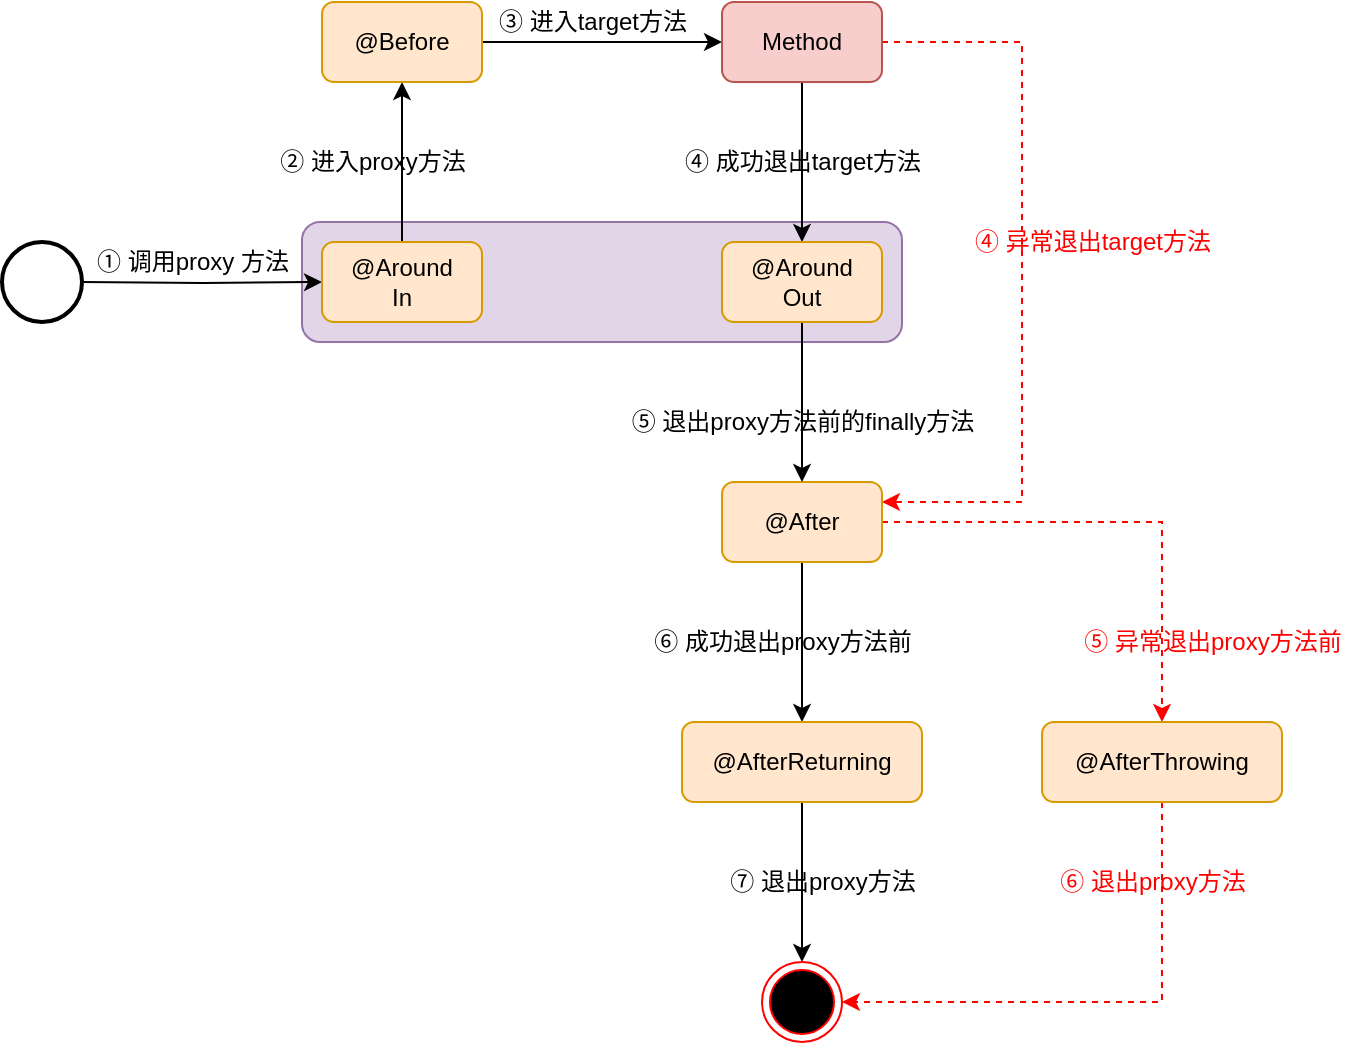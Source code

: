 <mxfile version="12.4.2" type="device" pages="1"><diagram id="06LRD0nOj5T5tR2VTlgL" name="第 1 页"><mxGraphModel dx="1106" dy="830" grid="1" gridSize="10" guides="1" tooltips="1" connect="1" arrows="1" fold="1" page="1" pageScale="1" pageWidth="827" pageHeight="1169" math="0" shadow="0"><root><mxCell id="0"/><mxCell id="1" parent="0"/><mxCell id="excKQb9MMaHgFYNU9SPj-16" value="" style="rounded=1;whiteSpace=wrap;html=1;fillColor=#e1d5e7;strokeColor=#9673a6;" vertex="1" parent="1"><mxGeometry x="230" y="190" width="300" height="60" as="geometry"/></mxCell><mxCell id="excKQb9MMaHgFYNU9SPj-3" style="edgeStyle=orthogonalEdgeStyle;rounded=0;orthogonalLoop=1;jettySize=auto;html=1;entryX=0;entryY=0.5;entryDx=0;entryDy=0;" edge="1" parent="1" target="excKQb9MMaHgFYNU9SPj-2"><mxGeometry relative="1" as="geometry"><mxPoint x="120" y="220" as="sourcePoint"/></mxGeometry></mxCell><mxCell id="excKQb9MMaHgFYNU9SPj-5" style="rounded=0;orthogonalLoop=1;jettySize=auto;html=1;" edge="1" parent="1" source="excKQb9MMaHgFYNU9SPj-2" target="excKQb9MMaHgFYNU9SPj-4"><mxGeometry relative="1" as="geometry"/></mxCell><mxCell id="excKQb9MMaHgFYNU9SPj-2" value="@Around&lt;br&gt;In" style="rounded=1;whiteSpace=wrap;html=1;fillColor=#ffe6cc;strokeColor=#d79b00;" vertex="1" parent="1"><mxGeometry x="240" y="200" width="80" height="40" as="geometry"/></mxCell><mxCell id="excKQb9MMaHgFYNU9SPj-7" style="edgeStyle=none;rounded=0;orthogonalLoop=1;jettySize=auto;html=1;" edge="1" parent="1" source="excKQb9MMaHgFYNU9SPj-4" target="excKQb9MMaHgFYNU9SPj-6"><mxGeometry relative="1" as="geometry"/></mxCell><mxCell id="excKQb9MMaHgFYNU9SPj-4" value="@Before" style="rounded=1;whiteSpace=wrap;html=1;fillColor=#ffe6cc;strokeColor=#d79b00;" vertex="1" parent="1"><mxGeometry x="240" y="80" width="80" height="40" as="geometry"/></mxCell><mxCell id="excKQb9MMaHgFYNU9SPj-8" style="edgeStyle=none;rounded=0;orthogonalLoop=1;jettySize=auto;html=1;" edge="1" parent="1" source="excKQb9MMaHgFYNU9SPj-6" target="excKQb9MMaHgFYNU9SPj-11"><mxGeometry relative="1" as="geometry"/></mxCell><mxCell id="excKQb9MMaHgFYNU9SPj-34" style="edgeStyle=orthogonalEdgeStyle;rounded=0;orthogonalLoop=1;jettySize=auto;html=1;entryX=1;entryY=0.25;entryDx=0;entryDy=0;dashed=1;strokeColor=#FF0000;" edge="1" parent="1" source="excKQb9MMaHgFYNU9SPj-6" target="excKQb9MMaHgFYNU9SPj-9"><mxGeometry relative="1" as="geometry"><Array as="points"><mxPoint x="590" y="100"/><mxPoint x="590" y="330"/></Array></mxGeometry></mxCell><mxCell id="excKQb9MMaHgFYNU9SPj-6" value="Method" style="rounded=1;whiteSpace=wrap;html=1;fillColor=#f8cecc;strokeColor=#b85450;" vertex="1" parent="1"><mxGeometry x="440" y="80" width="80" height="40" as="geometry"/></mxCell><mxCell id="excKQb9MMaHgFYNU9SPj-24" style="edgeStyle=none;rounded=0;orthogonalLoop=1;jettySize=auto;html=1;" edge="1" parent="1" source="excKQb9MMaHgFYNU9SPj-9" target="excKQb9MMaHgFYNU9SPj-23"><mxGeometry relative="1" as="geometry"/></mxCell><mxCell id="excKQb9MMaHgFYNU9SPj-27" style="edgeStyle=orthogonalEdgeStyle;rounded=0;orthogonalLoop=1;jettySize=auto;html=1;entryX=0.5;entryY=0;entryDx=0;entryDy=0;dashed=1;strokeColor=#FF0000;" edge="1" parent="1" source="excKQb9MMaHgFYNU9SPj-9" target="excKQb9MMaHgFYNU9SPj-26"><mxGeometry relative="1" as="geometry"/></mxCell><mxCell id="excKQb9MMaHgFYNU9SPj-9" value="@After" style="rounded=1;whiteSpace=wrap;html=1;fillColor=#ffe6cc;strokeColor=#d79b00;" vertex="1" parent="1"><mxGeometry x="440" y="320" width="80" height="40" as="geometry"/></mxCell><mxCell id="excKQb9MMaHgFYNU9SPj-21" style="edgeStyle=none;rounded=0;orthogonalLoop=1;jettySize=auto;html=1;entryX=0.5;entryY=0;entryDx=0;entryDy=0;exitX=0.5;exitY=1;exitDx=0;exitDy=0;" edge="1" parent="1" source="excKQb9MMaHgFYNU9SPj-11" target="excKQb9MMaHgFYNU9SPj-9"><mxGeometry relative="1" as="geometry"/></mxCell><mxCell id="excKQb9MMaHgFYNU9SPj-11" value="@Around&lt;br&gt;Out" style="rounded=1;whiteSpace=wrap;html=1;fillColor=#ffe6cc;strokeColor=#d79b00;" vertex="1" parent="1"><mxGeometry x="440" y="200" width="80" height="40" as="geometry"/></mxCell><mxCell id="excKQb9MMaHgFYNU9SPj-13" value="① 调用proxy 方法" style="text;html=1;align=center;verticalAlign=middle;resizable=0;points=[];;autosize=1;" vertex="1" parent="1"><mxGeometry x="120" y="200" width="110" height="20" as="geometry"/></mxCell><mxCell id="excKQb9MMaHgFYNU9SPj-14" value="② 进入proxy方法" style="text;html=1;align=center;verticalAlign=middle;resizable=0;points=[];;autosize=1;" vertex="1" parent="1"><mxGeometry x="210" y="150" width="110" height="20" as="geometry"/></mxCell><mxCell id="excKQb9MMaHgFYNU9SPj-15" value="③ 进入target方法" style="text;html=1;align=center;verticalAlign=middle;resizable=0;points=[];;autosize=1;" vertex="1" parent="1"><mxGeometry x="320" y="80" width="110" height="20" as="geometry"/></mxCell><mxCell id="excKQb9MMaHgFYNU9SPj-17" value="④ 成功退出target方法" style="text;html=1;align=center;verticalAlign=middle;resizable=0;points=[];;autosize=1;" vertex="1" parent="1"><mxGeometry x="415" y="150" width="130" height="20" as="geometry"/></mxCell><mxCell id="excKQb9MMaHgFYNU9SPj-20" value="" style="strokeWidth=2;html=1;shape=mxgraph.flowchart.start_2;whiteSpace=wrap;" vertex="1" parent="1"><mxGeometry x="80" y="200" width="40" height="40" as="geometry"/></mxCell><mxCell id="excKQb9MMaHgFYNU9SPj-22" value="⑤ 退出proxy方法前的finally方法" style="text;html=1;align=center;verticalAlign=middle;resizable=0;points=[];;autosize=1;" vertex="1" parent="1"><mxGeometry x="385" y="280" width="190" height="20" as="geometry"/></mxCell><mxCell id="excKQb9MMaHgFYNU9SPj-30" style="edgeStyle=orthogonalEdgeStyle;rounded=0;orthogonalLoop=1;jettySize=auto;html=1;entryX=0.5;entryY=0;entryDx=0;entryDy=0;" edge="1" parent="1" source="excKQb9MMaHgFYNU9SPj-23" target="excKQb9MMaHgFYNU9SPj-29"><mxGeometry relative="1" as="geometry"/></mxCell><mxCell id="excKQb9MMaHgFYNU9SPj-23" value="@AfterReturning" style="rounded=1;whiteSpace=wrap;html=1;fillColor=#ffe6cc;strokeColor=#d79b00;" vertex="1" parent="1"><mxGeometry x="420" y="440" width="120" height="40" as="geometry"/></mxCell><mxCell id="excKQb9MMaHgFYNU9SPj-25" value="⑥ 成功退出proxy方法前" style="text;html=1;align=center;verticalAlign=middle;resizable=0;points=[];;autosize=1;" vertex="1" parent="1"><mxGeometry x="400" y="390" width="140" height="20" as="geometry"/></mxCell><mxCell id="excKQb9MMaHgFYNU9SPj-31" style="edgeStyle=orthogonalEdgeStyle;rounded=0;orthogonalLoop=1;jettySize=auto;html=1;entryX=1;entryY=0.5;entryDx=0;entryDy=0;strokeColor=#FF0000;dashed=1;" edge="1" parent="1" source="excKQb9MMaHgFYNU9SPj-26" target="excKQb9MMaHgFYNU9SPj-29"><mxGeometry relative="1" as="geometry"><Array as="points"><mxPoint x="660" y="580"/></Array></mxGeometry></mxCell><mxCell id="excKQb9MMaHgFYNU9SPj-26" value="@AfterThrowing" style="rounded=1;whiteSpace=wrap;html=1;fillColor=#ffe6cc;strokeColor=#d79b00;" vertex="1" parent="1"><mxGeometry x="600" y="440" width="120" height="40" as="geometry"/></mxCell><mxCell id="excKQb9MMaHgFYNU9SPj-28" value="⑤&amp;nbsp;异常退出proxy方法前" style="text;html=1;align=center;verticalAlign=middle;resizable=0;points=[];;autosize=1;fontColor=#FF0000;" vertex="1" parent="1"><mxGeometry x="615" y="390" width="140" height="20" as="geometry"/></mxCell><mxCell id="excKQb9MMaHgFYNU9SPj-29" value="" style="ellipse;html=1;shape=endState;fillColor=#000000;strokeColor=#ff0000;" vertex="1" parent="1"><mxGeometry x="460" y="560" width="40" height="40" as="geometry"/></mxCell><mxCell id="excKQb9MMaHgFYNU9SPj-33" value="⑦ 退出proxy方法" style="text;html=1;align=center;verticalAlign=middle;resizable=0;points=[];;autosize=1;" vertex="1" parent="1"><mxGeometry x="435" y="510" width="110" height="20" as="geometry"/></mxCell><mxCell id="excKQb9MMaHgFYNU9SPj-35" value="④ 异常退出target方法" style="text;html=1;align=center;verticalAlign=middle;resizable=0;points=[];;autosize=1;fontColor=#FF0000;" vertex="1" parent="1"><mxGeometry x="560" y="190" width="130" height="20" as="geometry"/></mxCell><mxCell id="excKQb9MMaHgFYNU9SPj-36" value="⑥&amp;nbsp;退出proxy方法" style="text;html=1;align=center;verticalAlign=middle;resizable=0;points=[];;autosize=1;fontColor=#FF0000;" vertex="1" parent="1"><mxGeometry x="600" y="510" width="110" height="20" as="geometry"/></mxCell></root></mxGraphModel></diagram></mxfile>